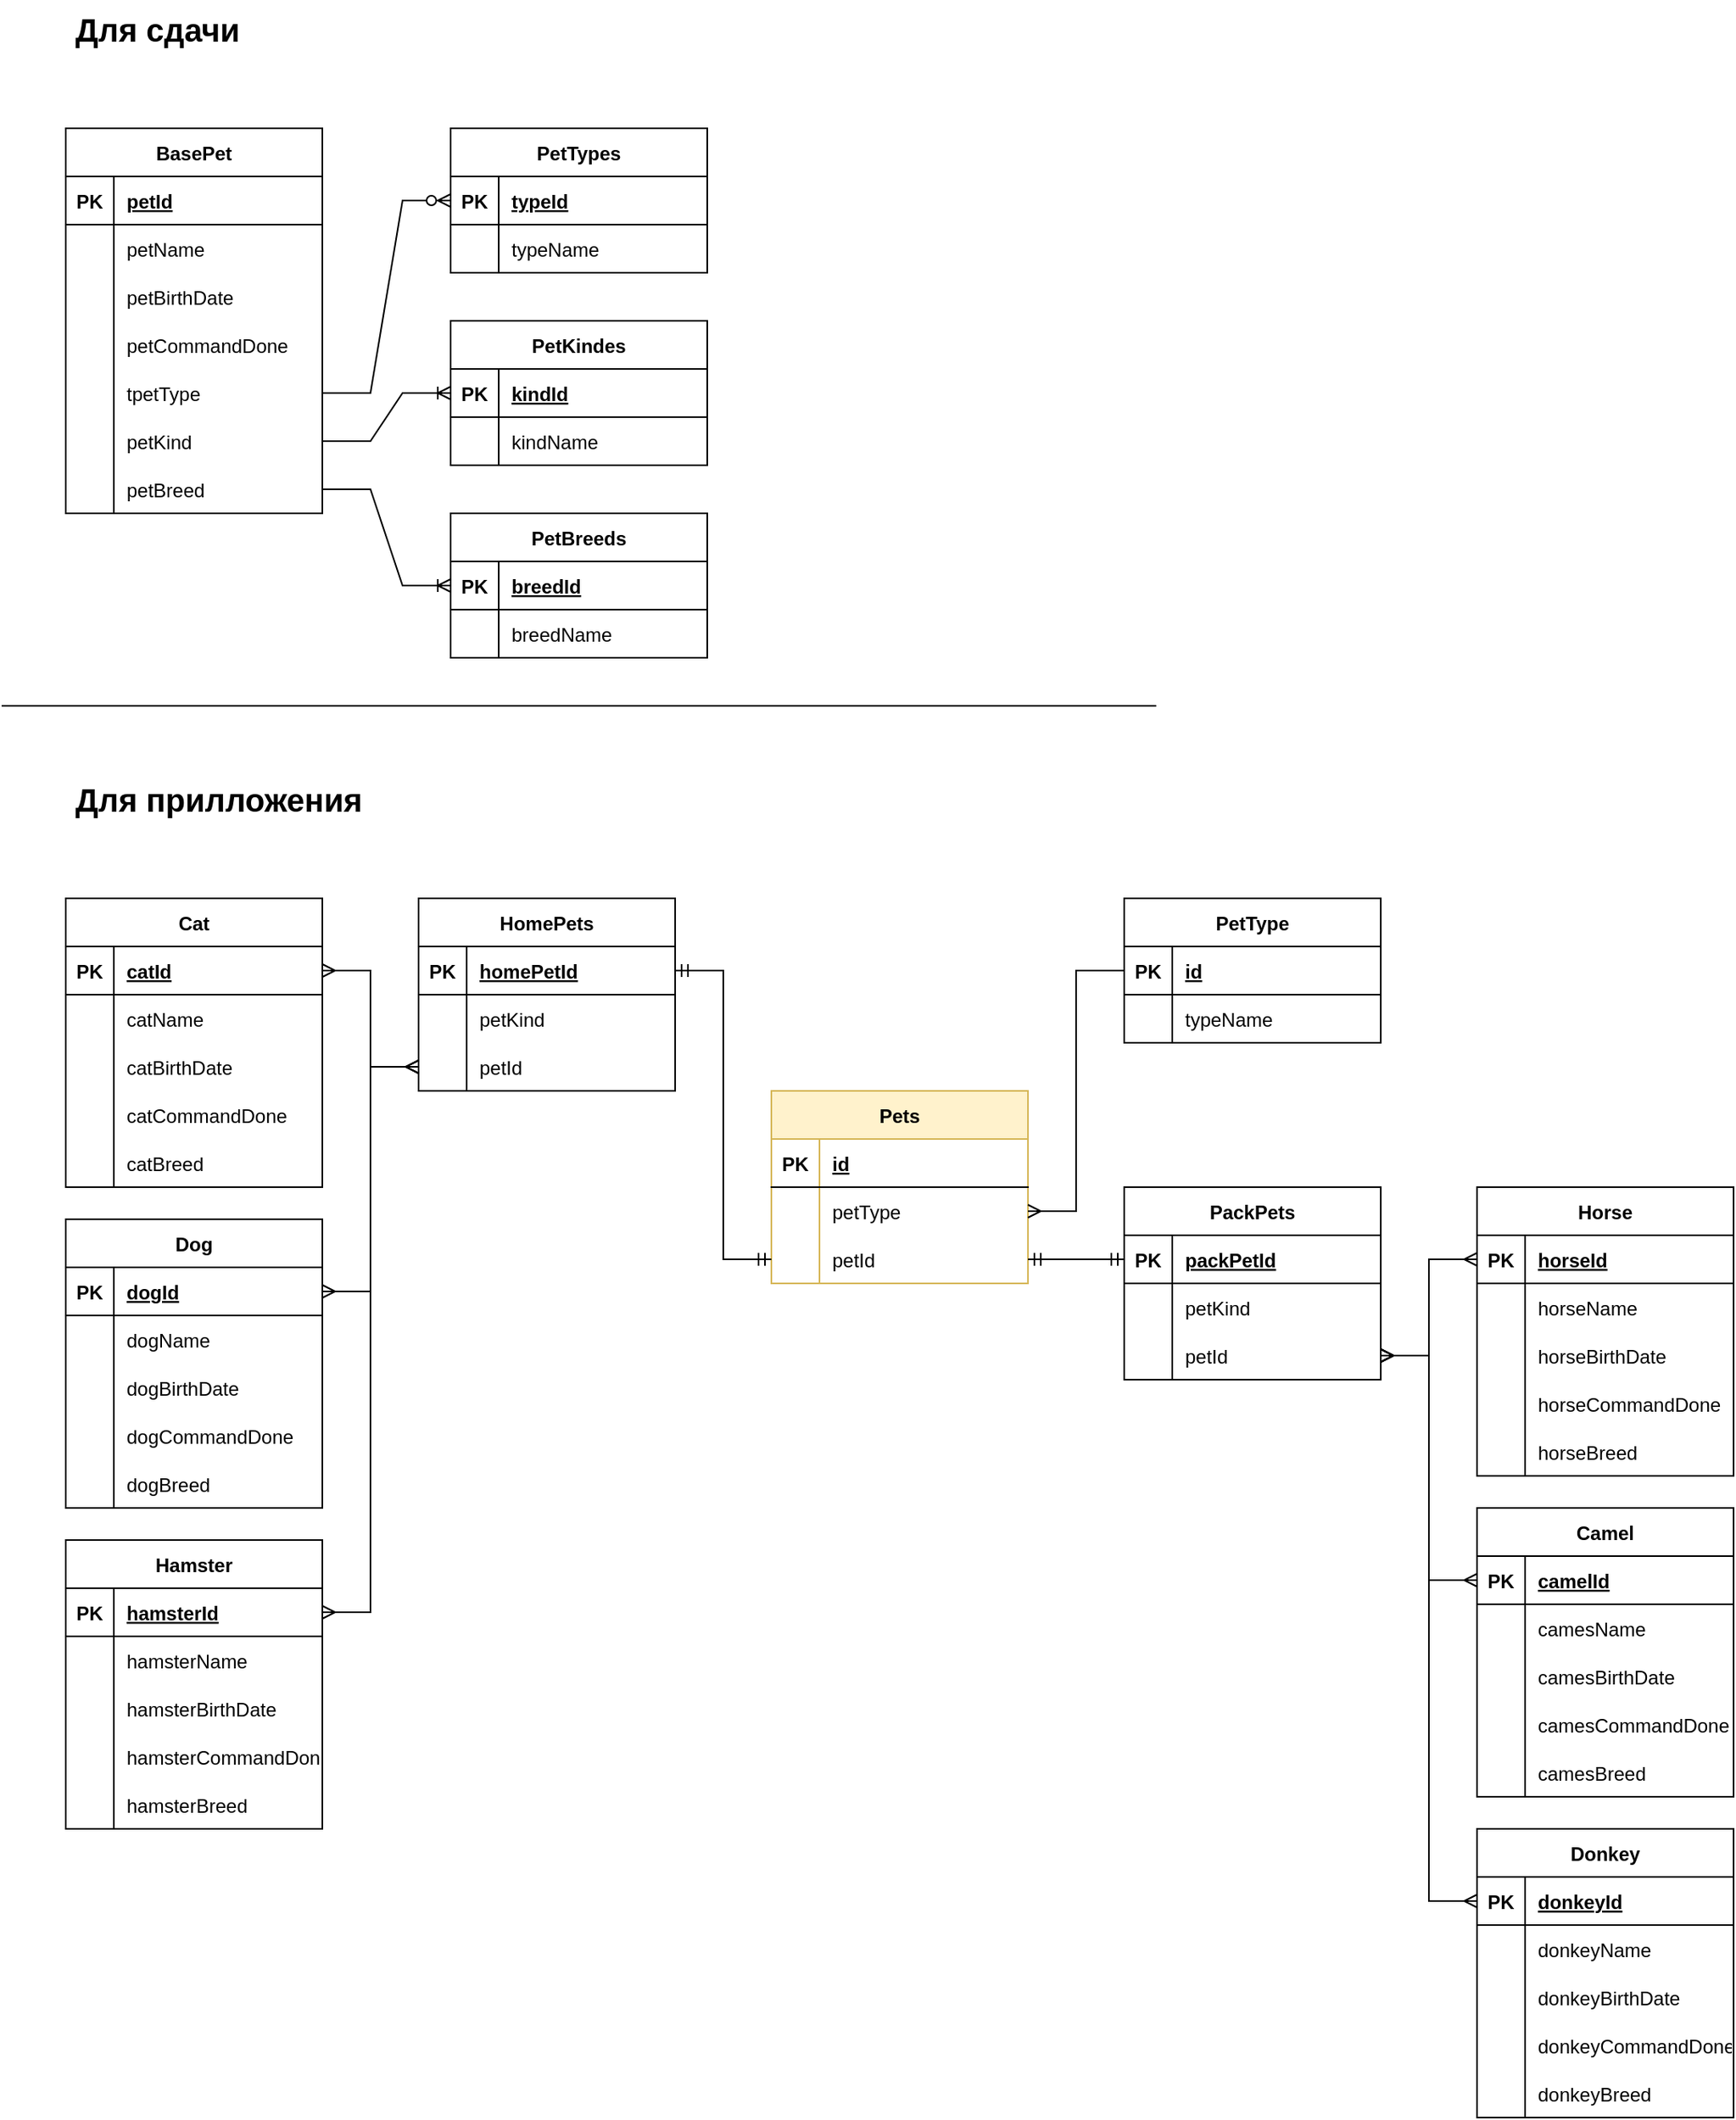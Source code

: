 <mxfile version="20.7.4" type="device"><diagram id="li5RizqGcH-oRoGI_925" name="Страница 1"><mxGraphModel dx="1219" dy="713" grid="1" gridSize="10" guides="1" tooltips="1" connect="1" arrows="1" fold="1" page="1" pageScale="1" pageWidth="827" pageHeight="1169" math="0" shadow="0"><root><mxCell id="0"/><mxCell id="1" parent="0"/><mxCell id="BdpjiWAhLt7rmtygu7W0-82" value="BasePet" style="shape=table;startSize=30;container=1;collapsible=1;childLayout=tableLayout;fixedRows=1;rowLines=0;fontStyle=1;align=center;resizeLast=1;" parent="1" vertex="1"><mxGeometry x="40" y="120" width="160" height="240" as="geometry"/></mxCell><mxCell id="BdpjiWAhLt7rmtygu7W0-83" value="" style="shape=tableRow;horizontal=0;startSize=0;swimlaneHead=0;swimlaneBody=0;fillColor=none;collapsible=0;dropTarget=0;points=[[0,0.5],[1,0.5]];portConstraint=eastwest;top=0;left=0;right=0;bottom=1;" parent="BdpjiWAhLt7rmtygu7W0-82" vertex="1"><mxGeometry y="30" width="160" height="30" as="geometry"/></mxCell><mxCell id="BdpjiWAhLt7rmtygu7W0-84" value="PK" style="shape=partialRectangle;connectable=0;fillColor=none;top=0;left=0;bottom=0;right=0;fontStyle=1;overflow=hidden;" parent="BdpjiWAhLt7rmtygu7W0-83" vertex="1"><mxGeometry width="30" height="30" as="geometry"><mxRectangle width="30" height="30" as="alternateBounds"/></mxGeometry></mxCell><mxCell id="BdpjiWAhLt7rmtygu7W0-85" value="petId" style="shape=partialRectangle;connectable=0;fillColor=none;top=0;left=0;bottom=0;right=0;align=left;spacingLeft=6;fontStyle=5;overflow=hidden;" parent="BdpjiWAhLt7rmtygu7W0-83" vertex="1"><mxGeometry x="30" width="130" height="30" as="geometry"><mxRectangle width="130" height="30" as="alternateBounds"/></mxGeometry></mxCell><mxCell id="BdpjiWAhLt7rmtygu7W0-89" value="" style="shape=tableRow;horizontal=0;startSize=0;swimlaneHead=0;swimlaneBody=0;fillColor=none;collapsible=0;dropTarget=0;points=[[0,0.5],[1,0.5]];portConstraint=eastwest;top=0;left=0;right=0;bottom=0;" parent="BdpjiWAhLt7rmtygu7W0-82" vertex="1"><mxGeometry y="60" width="160" height="30" as="geometry"/></mxCell><mxCell id="BdpjiWAhLt7rmtygu7W0-90" value="" style="shape=partialRectangle;connectable=0;fillColor=none;top=0;left=0;bottom=0;right=0;editable=1;overflow=hidden;" parent="BdpjiWAhLt7rmtygu7W0-89" vertex="1"><mxGeometry width="30" height="30" as="geometry"><mxRectangle width="30" height="30" as="alternateBounds"/></mxGeometry></mxCell><mxCell id="BdpjiWAhLt7rmtygu7W0-91" value="petName" style="shape=partialRectangle;connectable=0;fillColor=none;top=0;left=0;bottom=0;right=0;align=left;spacingLeft=6;overflow=hidden;" parent="BdpjiWAhLt7rmtygu7W0-89" vertex="1"><mxGeometry x="30" width="130" height="30" as="geometry"><mxRectangle width="130" height="30" as="alternateBounds"/></mxGeometry></mxCell><mxCell id="BdpjiWAhLt7rmtygu7W0-92" value="" style="shape=tableRow;horizontal=0;startSize=0;swimlaneHead=0;swimlaneBody=0;fillColor=none;collapsible=0;dropTarget=0;points=[[0,0.5],[1,0.5]];portConstraint=eastwest;top=0;left=0;right=0;bottom=0;" parent="BdpjiWAhLt7rmtygu7W0-82" vertex="1"><mxGeometry y="90" width="160" height="30" as="geometry"/></mxCell><mxCell id="BdpjiWAhLt7rmtygu7W0-93" value="" style="shape=partialRectangle;connectable=0;fillColor=none;top=0;left=0;bottom=0;right=0;editable=1;overflow=hidden;" parent="BdpjiWAhLt7rmtygu7W0-92" vertex="1"><mxGeometry width="30" height="30" as="geometry"><mxRectangle width="30" height="30" as="alternateBounds"/></mxGeometry></mxCell><mxCell id="BdpjiWAhLt7rmtygu7W0-94" value="petBirthDate" style="shape=partialRectangle;connectable=0;fillColor=none;top=0;left=0;bottom=0;right=0;align=left;spacingLeft=6;overflow=hidden;" parent="BdpjiWAhLt7rmtygu7W0-92" vertex="1"><mxGeometry x="30" width="130" height="30" as="geometry"><mxRectangle width="130" height="30" as="alternateBounds"/></mxGeometry></mxCell><mxCell id="BdpjiWAhLt7rmtygu7W0-95" style="shape=tableRow;horizontal=0;startSize=0;swimlaneHead=0;swimlaneBody=0;fillColor=none;collapsible=0;dropTarget=0;points=[[0,0.5],[1,0.5]];portConstraint=eastwest;top=0;left=0;right=0;bottom=0;" parent="BdpjiWAhLt7rmtygu7W0-82" vertex="1"><mxGeometry y="120" width="160" height="30" as="geometry"/></mxCell><mxCell id="BdpjiWAhLt7rmtygu7W0-96" style="shape=partialRectangle;connectable=0;fillColor=none;top=0;left=0;bottom=0;right=0;editable=1;overflow=hidden;" parent="BdpjiWAhLt7rmtygu7W0-95" vertex="1"><mxGeometry width="30" height="30" as="geometry"><mxRectangle width="30" height="30" as="alternateBounds"/></mxGeometry></mxCell><mxCell id="BdpjiWAhLt7rmtygu7W0-97" value="petCommandDone" style="shape=partialRectangle;connectable=0;fillColor=none;top=0;left=0;bottom=0;right=0;align=left;spacingLeft=6;overflow=hidden;" parent="BdpjiWAhLt7rmtygu7W0-95" vertex="1"><mxGeometry x="30" width="130" height="30" as="geometry"><mxRectangle width="130" height="30" as="alternateBounds"/></mxGeometry></mxCell><mxCell id="BdpjiWAhLt7rmtygu7W0-120" style="shape=tableRow;horizontal=0;startSize=0;swimlaneHead=0;swimlaneBody=0;fillColor=none;collapsible=0;dropTarget=0;points=[[0,0.5],[1,0.5]];portConstraint=eastwest;top=0;left=0;right=0;bottom=0;" parent="BdpjiWAhLt7rmtygu7W0-82" vertex="1"><mxGeometry y="150" width="160" height="30" as="geometry"/></mxCell><mxCell id="BdpjiWAhLt7rmtygu7W0-121" style="shape=partialRectangle;connectable=0;fillColor=none;top=0;left=0;bottom=0;right=0;editable=1;overflow=hidden;" parent="BdpjiWAhLt7rmtygu7W0-120" vertex="1"><mxGeometry width="30" height="30" as="geometry"><mxRectangle width="30" height="30" as="alternateBounds"/></mxGeometry></mxCell><mxCell id="BdpjiWAhLt7rmtygu7W0-122" value="tpetType" style="shape=partialRectangle;connectable=0;fillColor=none;top=0;left=0;bottom=0;right=0;align=left;spacingLeft=6;overflow=hidden;" parent="BdpjiWAhLt7rmtygu7W0-120" vertex="1"><mxGeometry x="30" width="130" height="30" as="geometry"><mxRectangle width="130" height="30" as="alternateBounds"/></mxGeometry></mxCell><mxCell id="BdpjiWAhLt7rmtygu7W0-129" style="shape=tableRow;horizontal=0;startSize=0;swimlaneHead=0;swimlaneBody=0;fillColor=none;collapsible=0;dropTarget=0;points=[[0,0.5],[1,0.5]];portConstraint=eastwest;top=0;left=0;right=0;bottom=0;" parent="BdpjiWAhLt7rmtygu7W0-82" vertex="1"><mxGeometry y="180" width="160" height="30" as="geometry"/></mxCell><mxCell id="BdpjiWAhLt7rmtygu7W0-130" style="shape=partialRectangle;connectable=0;fillColor=none;top=0;left=0;bottom=0;right=0;editable=1;overflow=hidden;" parent="BdpjiWAhLt7rmtygu7W0-129" vertex="1"><mxGeometry width="30" height="30" as="geometry"><mxRectangle width="30" height="30" as="alternateBounds"/></mxGeometry></mxCell><mxCell id="BdpjiWAhLt7rmtygu7W0-131" value="petKind" style="shape=partialRectangle;connectable=0;fillColor=none;top=0;left=0;bottom=0;right=0;align=left;spacingLeft=6;overflow=hidden;" parent="BdpjiWAhLt7rmtygu7W0-129" vertex="1"><mxGeometry x="30" width="130" height="30" as="geometry"><mxRectangle width="130" height="30" as="alternateBounds"/></mxGeometry></mxCell><mxCell id="BdpjiWAhLt7rmtygu7W0-132" style="shape=tableRow;horizontal=0;startSize=0;swimlaneHead=0;swimlaneBody=0;fillColor=none;collapsible=0;dropTarget=0;points=[[0,0.5],[1,0.5]];portConstraint=eastwest;top=0;left=0;right=0;bottom=0;" parent="BdpjiWAhLt7rmtygu7W0-82" vertex="1"><mxGeometry y="210" width="160" height="30" as="geometry"/></mxCell><mxCell id="BdpjiWAhLt7rmtygu7W0-133" style="shape=partialRectangle;connectable=0;fillColor=none;top=0;left=0;bottom=0;right=0;editable=1;overflow=hidden;" parent="BdpjiWAhLt7rmtygu7W0-132" vertex="1"><mxGeometry width="30" height="30" as="geometry"><mxRectangle width="30" height="30" as="alternateBounds"/></mxGeometry></mxCell><mxCell id="BdpjiWAhLt7rmtygu7W0-134" value="petBreed" style="shape=partialRectangle;connectable=0;fillColor=none;top=0;left=0;bottom=0;right=0;align=left;spacingLeft=6;overflow=hidden;" parent="BdpjiWAhLt7rmtygu7W0-132" vertex="1"><mxGeometry x="30" width="130" height="30" as="geometry"><mxRectangle width="130" height="30" as="alternateBounds"/></mxGeometry></mxCell><mxCell id="BdpjiWAhLt7rmtygu7W0-135" value="PetKindes" style="shape=table;startSize=30;container=1;collapsible=1;childLayout=tableLayout;fixedRows=1;rowLines=0;fontStyle=1;align=center;resizeLast=1;" parent="1" vertex="1"><mxGeometry x="280" y="240" width="160" height="90" as="geometry"/></mxCell><mxCell id="BdpjiWAhLt7rmtygu7W0-136" value="" style="shape=tableRow;horizontal=0;startSize=0;swimlaneHead=0;swimlaneBody=0;fillColor=none;collapsible=0;dropTarget=0;points=[[0,0.5],[1,0.5]];portConstraint=eastwest;top=0;left=0;right=0;bottom=1;" parent="BdpjiWAhLt7rmtygu7W0-135" vertex="1"><mxGeometry y="30" width="160" height="30" as="geometry"/></mxCell><mxCell id="BdpjiWAhLt7rmtygu7W0-137" value="PK" style="shape=partialRectangle;connectable=0;fillColor=none;top=0;left=0;bottom=0;right=0;fontStyle=1;overflow=hidden;" parent="BdpjiWAhLt7rmtygu7W0-136" vertex="1"><mxGeometry width="30" height="30" as="geometry"><mxRectangle width="30" height="30" as="alternateBounds"/></mxGeometry></mxCell><mxCell id="BdpjiWAhLt7rmtygu7W0-138" value="kindId" style="shape=partialRectangle;connectable=0;fillColor=none;top=0;left=0;bottom=0;right=0;align=left;spacingLeft=6;fontStyle=5;overflow=hidden;" parent="BdpjiWAhLt7rmtygu7W0-136" vertex="1"><mxGeometry x="30" width="130" height="30" as="geometry"><mxRectangle width="130" height="30" as="alternateBounds"/></mxGeometry></mxCell><mxCell id="BdpjiWAhLt7rmtygu7W0-139" value="" style="shape=tableRow;horizontal=0;startSize=0;swimlaneHead=0;swimlaneBody=0;fillColor=none;collapsible=0;dropTarget=0;points=[[0,0.5],[1,0.5]];portConstraint=eastwest;top=0;left=0;right=0;bottom=0;" parent="BdpjiWAhLt7rmtygu7W0-135" vertex="1"><mxGeometry y="60" width="160" height="30" as="geometry"/></mxCell><mxCell id="BdpjiWAhLt7rmtygu7W0-140" value="" style="shape=partialRectangle;connectable=0;fillColor=none;top=0;left=0;bottom=0;right=0;editable=1;overflow=hidden;" parent="BdpjiWAhLt7rmtygu7W0-139" vertex="1"><mxGeometry width="30" height="30" as="geometry"><mxRectangle width="30" height="30" as="alternateBounds"/></mxGeometry></mxCell><mxCell id="BdpjiWAhLt7rmtygu7W0-141" value="kindName" style="shape=partialRectangle;connectable=0;fillColor=none;top=0;left=0;bottom=0;right=0;align=left;spacingLeft=6;overflow=hidden;" parent="BdpjiWAhLt7rmtygu7W0-139" vertex="1"><mxGeometry x="30" width="130" height="30" as="geometry"><mxRectangle width="130" height="30" as="alternateBounds"/></mxGeometry></mxCell><mxCell id="BdpjiWAhLt7rmtygu7W0-157" value="PetTypes" style="shape=table;startSize=30;container=1;collapsible=1;childLayout=tableLayout;fixedRows=1;rowLines=0;fontStyle=1;align=center;resizeLast=1;" parent="1" vertex="1"><mxGeometry x="280" y="120" width="160" height="90" as="geometry"><mxRectangle x="280" y="150" width="90" height="30" as="alternateBounds"/></mxGeometry></mxCell><mxCell id="BdpjiWAhLt7rmtygu7W0-158" value="" style="shape=tableRow;horizontal=0;startSize=0;swimlaneHead=0;swimlaneBody=0;fillColor=none;collapsible=0;dropTarget=0;points=[[0,0.5],[1,0.5]];portConstraint=eastwest;top=0;left=0;right=0;bottom=1;" parent="BdpjiWAhLt7rmtygu7W0-157" vertex="1"><mxGeometry y="30" width="160" height="30" as="geometry"/></mxCell><mxCell id="BdpjiWAhLt7rmtygu7W0-159" value="PK" style="shape=partialRectangle;connectable=0;fillColor=none;top=0;left=0;bottom=0;right=0;fontStyle=1;overflow=hidden;" parent="BdpjiWAhLt7rmtygu7W0-158" vertex="1"><mxGeometry width="30" height="30" as="geometry"><mxRectangle width="30" height="30" as="alternateBounds"/></mxGeometry></mxCell><mxCell id="BdpjiWAhLt7rmtygu7W0-160" value="typeId" style="shape=partialRectangle;connectable=0;fillColor=none;top=0;left=0;bottom=0;right=0;align=left;spacingLeft=6;fontStyle=5;overflow=hidden;" parent="BdpjiWAhLt7rmtygu7W0-158" vertex="1"><mxGeometry x="30" width="130" height="30" as="geometry"><mxRectangle width="130" height="30" as="alternateBounds"/></mxGeometry></mxCell><mxCell id="BdpjiWAhLt7rmtygu7W0-161" value="" style="shape=tableRow;horizontal=0;startSize=0;swimlaneHead=0;swimlaneBody=0;fillColor=none;collapsible=0;dropTarget=0;points=[[0,0.5],[1,0.5]];portConstraint=eastwest;top=0;left=0;right=0;bottom=0;" parent="BdpjiWAhLt7rmtygu7W0-157" vertex="1"><mxGeometry y="60" width="160" height="30" as="geometry"/></mxCell><mxCell id="BdpjiWAhLt7rmtygu7W0-162" value="" style="shape=partialRectangle;connectable=0;fillColor=none;top=0;left=0;bottom=0;right=0;editable=1;overflow=hidden;" parent="BdpjiWAhLt7rmtygu7W0-161" vertex="1"><mxGeometry width="30" height="30" as="geometry"><mxRectangle width="30" height="30" as="alternateBounds"/></mxGeometry></mxCell><mxCell id="BdpjiWAhLt7rmtygu7W0-163" value="typeName" style="shape=partialRectangle;connectable=0;fillColor=none;top=0;left=0;bottom=0;right=0;align=left;spacingLeft=6;overflow=hidden;" parent="BdpjiWAhLt7rmtygu7W0-161" vertex="1"><mxGeometry x="30" width="130" height="30" as="geometry"><mxRectangle width="130" height="30" as="alternateBounds"/></mxGeometry></mxCell><mxCell id="BdpjiWAhLt7rmtygu7W0-165" value="" style="edgeStyle=entityRelationEdgeStyle;fontSize=12;html=1;endArrow=ERzeroToMany;endFill=1;rounded=0;exitX=1;exitY=0.5;exitDx=0;exitDy=0;entryX=0;entryY=0.5;entryDx=0;entryDy=0;" parent="1" source="BdpjiWAhLt7rmtygu7W0-120" target="BdpjiWAhLt7rmtygu7W0-158" edge="1"><mxGeometry width="100" height="100" relative="1" as="geometry"><mxPoint x="280" y="310" as="sourcePoint"/><mxPoint x="380" y="210" as="targetPoint"/></mxGeometry></mxCell><mxCell id="BdpjiWAhLt7rmtygu7W0-166" value="" style="edgeStyle=entityRelationEdgeStyle;fontSize=12;html=1;endArrow=ERoneToMany;rounded=0;exitX=1;exitY=0.5;exitDx=0;exitDy=0;entryX=0;entryY=0.5;entryDx=0;entryDy=0;" parent="1" source="BdpjiWAhLt7rmtygu7W0-129" target="BdpjiWAhLt7rmtygu7W0-136" edge="1"><mxGeometry width="100" height="100" relative="1" as="geometry"><mxPoint x="240" y="480" as="sourcePoint"/><mxPoint x="340" y="380" as="targetPoint"/></mxGeometry></mxCell><mxCell id="BdpjiWAhLt7rmtygu7W0-169" value="PetBreeds" style="shape=table;startSize=30;container=1;collapsible=1;childLayout=tableLayout;fixedRows=1;rowLines=0;fontStyle=1;align=center;resizeLast=1;" parent="1" vertex="1"><mxGeometry x="280" y="360" width="160" height="90" as="geometry"/></mxCell><mxCell id="BdpjiWAhLt7rmtygu7W0-170" value="" style="shape=tableRow;horizontal=0;startSize=0;swimlaneHead=0;swimlaneBody=0;fillColor=none;collapsible=0;dropTarget=0;points=[[0,0.5],[1,0.5]];portConstraint=eastwest;top=0;left=0;right=0;bottom=1;" parent="BdpjiWAhLt7rmtygu7W0-169" vertex="1"><mxGeometry y="30" width="160" height="30" as="geometry"/></mxCell><mxCell id="BdpjiWAhLt7rmtygu7W0-171" value="PK" style="shape=partialRectangle;connectable=0;fillColor=none;top=0;left=0;bottom=0;right=0;fontStyle=1;overflow=hidden;" parent="BdpjiWAhLt7rmtygu7W0-170" vertex="1"><mxGeometry width="30" height="30" as="geometry"><mxRectangle width="30" height="30" as="alternateBounds"/></mxGeometry></mxCell><mxCell id="BdpjiWAhLt7rmtygu7W0-172" value="breedId" style="shape=partialRectangle;connectable=0;fillColor=none;top=0;left=0;bottom=0;right=0;align=left;spacingLeft=6;fontStyle=5;overflow=hidden;" parent="BdpjiWAhLt7rmtygu7W0-170" vertex="1"><mxGeometry x="30" width="130" height="30" as="geometry"><mxRectangle width="130" height="30" as="alternateBounds"/></mxGeometry></mxCell><mxCell id="BdpjiWAhLt7rmtygu7W0-173" value="" style="shape=tableRow;horizontal=0;startSize=0;swimlaneHead=0;swimlaneBody=0;fillColor=none;collapsible=0;dropTarget=0;points=[[0,0.5],[1,0.5]];portConstraint=eastwest;top=0;left=0;right=0;bottom=0;" parent="BdpjiWAhLt7rmtygu7W0-169" vertex="1"><mxGeometry y="60" width="160" height="30" as="geometry"/></mxCell><mxCell id="BdpjiWAhLt7rmtygu7W0-174" value="" style="shape=partialRectangle;connectable=0;fillColor=none;top=0;left=0;bottom=0;right=0;editable=1;overflow=hidden;" parent="BdpjiWAhLt7rmtygu7W0-173" vertex="1"><mxGeometry width="30" height="30" as="geometry"><mxRectangle width="30" height="30" as="alternateBounds"/></mxGeometry></mxCell><mxCell id="BdpjiWAhLt7rmtygu7W0-175" value="breedName" style="shape=partialRectangle;connectable=0;fillColor=none;top=0;left=0;bottom=0;right=0;align=left;spacingLeft=6;overflow=hidden;" parent="BdpjiWAhLt7rmtygu7W0-173" vertex="1"><mxGeometry x="30" width="130" height="30" as="geometry"><mxRectangle width="130" height="30" as="alternateBounds"/></mxGeometry></mxCell><mxCell id="BdpjiWAhLt7rmtygu7W0-176" value="" style="edgeStyle=entityRelationEdgeStyle;fontSize=12;html=1;endArrow=ERoneToMany;rounded=0;exitX=1;exitY=0.5;exitDx=0;exitDy=0;entryX=0;entryY=0.5;entryDx=0;entryDy=0;" parent="1" source="BdpjiWAhLt7rmtygu7W0-132" target="BdpjiWAhLt7rmtygu7W0-170" edge="1"><mxGeometry width="100" height="100" relative="1" as="geometry"><mxPoint x="80" y="570" as="sourcePoint"/><mxPoint x="180" y="470" as="targetPoint"/></mxGeometry></mxCell><mxCell id="BdpjiWAhLt7rmtygu7W0-177" value="Для сдачи" style="text;strokeColor=none;fillColor=none;spacingLeft=4;spacingRight=4;overflow=hidden;rotatable=0;points=[[0,0.5],[1,0.5]];portConstraint=eastwest;fontSize=20;fontStyle=1" parent="1" vertex="1"><mxGeometry x="40" y="40" width="200" height="40" as="geometry"/></mxCell><mxCell id="BdpjiWAhLt7rmtygu7W0-178" value="Для прилложения" style="text;strokeColor=none;fillColor=none;spacingLeft=4;spacingRight=4;overflow=hidden;rotatable=0;points=[[0,0.5],[1,0.5]];portConstraint=eastwest;fontSize=20;fontStyle=1" parent="1" vertex="1"><mxGeometry x="40" y="520" width="200" height="40" as="geometry"/></mxCell><mxCell id="BdpjiWAhLt7rmtygu7W0-179" value="" style="endArrow=none;html=1;rounded=0;fontSize=20;" parent="1" edge="1"><mxGeometry relative="1" as="geometry"><mxPoint y="480" as="sourcePoint"/><mxPoint x="720" y="480" as="targetPoint"/></mxGeometry></mxCell><mxCell id="BdpjiWAhLt7rmtygu7W0-180" value="HomePets" style="shape=table;startSize=30;container=1;collapsible=1;childLayout=tableLayout;fixedRows=1;rowLines=0;fontStyle=1;align=center;resizeLast=1;" parent="1" vertex="1"><mxGeometry x="260" y="600" width="160" height="120" as="geometry"/></mxCell><mxCell id="BdpjiWAhLt7rmtygu7W0-181" value="" style="shape=tableRow;horizontal=0;startSize=0;swimlaneHead=0;swimlaneBody=0;fillColor=none;collapsible=0;dropTarget=0;points=[[0,0.5],[1,0.5]];portConstraint=eastwest;top=0;left=0;right=0;bottom=1;" parent="BdpjiWAhLt7rmtygu7W0-180" vertex="1"><mxGeometry y="30" width="160" height="30" as="geometry"/></mxCell><mxCell id="BdpjiWAhLt7rmtygu7W0-182" value="PK" style="shape=partialRectangle;connectable=0;fillColor=none;top=0;left=0;bottom=0;right=0;fontStyle=1;overflow=hidden;" parent="BdpjiWAhLt7rmtygu7W0-181" vertex="1"><mxGeometry width="30" height="30" as="geometry"><mxRectangle width="30" height="30" as="alternateBounds"/></mxGeometry></mxCell><mxCell id="BdpjiWAhLt7rmtygu7W0-183" value="homePetId" style="shape=partialRectangle;connectable=0;fillColor=none;top=0;left=0;bottom=0;right=0;align=left;spacingLeft=6;fontStyle=5;overflow=hidden;" parent="BdpjiWAhLt7rmtygu7W0-181" vertex="1"><mxGeometry x="30" width="130" height="30" as="geometry"><mxRectangle width="130" height="30" as="alternateBounds"/></mxGeometry></mxCell><mxCell id="BdpjiWAhLt7rmtygu7W0-196" style="shape=tableRow;horizontal=0;startSize=0;swimlaneHead=0;swimlaneBody=0;fillColor=none;collapsible=0;dropTarget=0;points=[[0,0.5],[1,0.5]];portConstraint=eastwest;top=0;left=0;right=0;bottom=0;" parent="BdpjiWAhLt7rmtygu7W0-180" vertex="1"><mxGeometry y="60" width="160" height="30" as="geometry"/></mxCell><mxCell id="BdpjiWAhLt7rmtygu7W0-197" style="shape=partialRectangle;connectable=0;fillColor=none;top=0;left=0;bottom=0;right=0;editable=1;overflow=hidden;" parent="BdpjiWAhLt7rmtygu7W0-196" vertex="1"><mxGeometry width="30" height="30" as="geometry"><mxRectangle width="30" height="30" as="alternateBounds"/></mxGeometry></mxCell><mxCell id="BdpjiWAhLt7rmtygu7W0-198" value="petKind" style="shape=partialRectangle;connectable=0;fillColor=none;top=0;left=0;bottom=0;right=0;align=left;spacingLeft=6;overflow=hidden;" parent="BdpjiWAhLt7rmtygu7W0-196" vertex="1"><mxGeometry x="30" width="130" height="30" as="geometry"><mxRectangle width="130" height="30" as="alternateBounds"/></mxGeometry></mxCell><mxCell id="BdpjiWAhLt7rmtygu7W0-240" style="shape=tableRow;horizontal=0;startSize=0;swimlaneHead=0;swimlaneBody=0;fillColor=none;collapsible=0;dropTarget=0;points=[[0,0.5],[1,0.5]];portConstraint=eastwest;top=0;left=0;right=0;bottom=0;" parent="BdpjiWAhLt7rmtygu7W0-180" vertex="1"><mxGeometry y="90" width="160" height="30" as="geometry"/></mxCell><mxCell id="BdpjiWAhLt7rmtygu7W0-241" style="shape=partialRectangle;connectable=0;fillColor=none;top=0;left=0;bottom=0;right=0;editable=1;overflow=hidden;" parent="BdpjiWAhLt7rmtygu7W0-240" vertex="1"><mxGeometry width="30" height="30" as="geometry"><mxRectangle width="30" height="30" as="alternateBounds"/></mxGeometry></mxCell><mxCell id="BdpjiWAhLt7rmtygu7W0-242" value="petId" style="shape=partialRectangle;connectable=0;fillColor=none;top=0;left=0;bottom=0;right=0;align=left;spacingLeft=6;overflow=hidden;" parent="BdpjiWAhLt7rmtygu7W0-240" vertex="1"><mxGeometry x="30" width="130" height="30" as="geometry"><mxRectangle width="130" height="30" as="alternateBounds"/></mxGeometry></mxCell><mxCell id="BdpjiWAhLt7rmtygu7W0-221" value="Cat" style="shape=table;startSize=30;container=1;collapsible=1;childLayout=tableLayout;fixedRows=1;rowLines=0;fontStyle=1;align=center;resizeLast=1;" parent="1" vertex="1"><mxGeometry x="40" y="600" width="160" height="180" as="geometry"/></mxCell><mxCell id="BdpjiWAhLt7rmtygu7W0-222" value="" style="shape=tableRow;horizontal=0;startSize=0;swimlaneHead=0;swimlaneBody=0;fillColor=none;collapsible=0;dropTarget=0;points=[[0,0.5],[1,0.5]];portConstraint=eastwest;top=0;left=0;right=0;bottom=1;" parent="BdpjiWAhLt7rmtygu7W0-221" vertex="1"><mxGeometry y="30" width="160" height="30" as="geometry"/></mxCell><mxCell id="BdpjiWAhLt7rmtygu7W0-223" value="PK" style="shape=partialRectangle;connectable=0;fillColor=none;top=0;left=0;bottom=0;right=0;fontStyle=1;overflow=hidden;" parent="BdpjiWAhLt7rmtygu7W0-222" vertex="1"><mxGeometry width="30" height="30" as="geometry"><mxRectangle width="30" height="30" as="alternateBounds"/></mxGeometry></mxCell><mxCell id="BdpjiWAhLt7rmtygu7W0-224" value="catId" style="shape=partialRectangle;connectable=0;fillColor=none;top=0;left=0;bottom=0;right=0;align=left;spacingLeft=6;fontStyle=5;overflow=hidden;" parent="BdpjiWAhLt7rmtygu7W0-222" vertex="1"><mxGeometry x="30" width="130" height="30" as="geometry"><mxRectangle width="130" height="30" as="alternateBounds"/></mxGeometry></mxCell><mxCell id="BdpjiWAhLt7rmtygu7W0-225" value="" style="shape=tableRow;horizontal=0;startSize=0;swimlaneHead=0;swimlaneBody=0;fillColor=none;collapsible=0;dropTarget=0;points=[[0,0.5],[1,0.5]];portConstraint=eastwest;top=0;left=0;right=0;bottom=0;" parent="BdpjiWAhLt7rmtygu7W0-221" vertex="1"><mxGeometry y="60" width="160" height="30" as="geometry"/></mxCell><mxCell id="BdpjiWAhLt7rmtygu7W0-226" value="" style="shape=partialRectangle;connectable=0;fillColor=none;top=0;left=0;bottom=0;right=0;editable=1;overflow=hidden;" parent="BdpjiWAhLt7rmtygu7W0-225" vertex="1"><mxGeometry width="30" height="30" as="geometry"><mxRectangle width="30" height="30" as="alternateBounds"/></mxGeometry></mxCell><mxCell id="BdpjiWAhLt7rmtygu7W0-227" value="catName" style="shape=partialRectangle;connectable=0;fillColor=none;top=0;left=0;bottom=0;right=0;align=left;spacingLeft=6;overflow=hidden;" parent="BdpjiWAhLt7rmtygu7W0-225" vertex="1"><mxGeometry x="30" width="130" height="30" as="geometry"><mxRectangle width="130" height="30" as="alternateBounds"/></mxGeometry></mxCell><mxCell id="BdpjiWAhLt7rmtygu7W0-228" value="" style="shape=tableRow;horizontal=0;startSize=0;swimlaneHead=0;swimlaneBody=0;fillColor=none;collapsible=0;dropTarget=0;points=[[0,0.5],[1,0.5]];portConstraint=eastwest;top=0;left=0;right=0;bottom=0;" parent="BdpjiWAhLt7rmtygu7W0-221" vertex="1"><mxGeometry y="90" width="160" height="30" as="geometry"/></mxCell><mxCell id="BdpjiWAhLt7rmtygu7W0-229" value="" style="shape=partialRectangle;connectable=0;fillColor=none;top=0;left=0;bottom=0;right=0;editable=1;overflow=hidden;" parent="BdpjiWAhLt7rmtygu7W0-228" vertex="1"><mxGeometry width="30" height="30" as="geometry"><mxRectangle width="30" height="30" as="alternateBounds"/></mxGeometry></mxCell><mxCell id="BdpjiWAhLt7rmtygu7W0-230" value="catBirthDate" style="shape=partialRectangle;connectable=0;fillColor=none;top=0;left=0;bottom=0;right=0;align=left;spacingLeft=6;overflow=hidden;" parent="BdpjiWAhLt7rmtygu7W0-228" vertex="1"><mxGeometry x="30" width="130" height="30" as="geometry"><mxRectangle width="130" height="30" as="alternateBounds"/></mxGeometry></mxCell><mxCell id="BdpjiWAhLt7rmtygu7W0-231" style="shape=tableRow;horizontal=0;startSize=0;swimlaneHead=0;swimlaneBody=0;fillColor=none;collapsible=0;dropTarget=0;points=[[0,0.5],[1,0.5]];portConstraint=eastwest;top=0;left=0;right=0;bottom=0;" parent="BdpjiWAhLt7rmtygu7W0-221" vertex="1"><mxGeometry y="120" width="160" height="30" as="geometry"/></mxCell><mxCell id="BdpjiWAhLt7rmtygu7W0-232" style="shape=partialRectangle;connectable=0;fillColor=none;top=0;left=0;bottom=0;right=0;editable=1;overflow=hidden;" parent="BdpjiWAhLt7rmtygu7W0-231" vertex="1"><mxGeometry width="30" height="30" as="geometry"><mxRectangle width="30" height="30" as="alternateBounds"/></mxGeometry></mxCell><mxCell id="BdpjiWAhLt7rmtygu7W0-233" value="catCommandDone" style="shape=partialRectangle;connectable=0;fillColor=none;top=0;left=0;bottom=0;right=0;align=left;spacingLeft=6;overflow=hidden;" parent="BdpjiWAhLt7rmtygu7W0-231" vertex="1"><mxGeometry x="30" width="130" height="30" as="geometry"><mxRectangle width="130" height="30" as="alternateBounds"/></mxGeometry></mxCell><mxCell id="BdpjiWAhLt7rmtygu7W0-234" style="shape=tableRow;horizontal=0;startSize=0;swimlaneHead=0;swimlaneBody=0;fillColor=none;collapsible=0;dropTarget=0;points=[[0,0.5],[1,0.5]];portConstraint=eastwest;top=0;left=0;right=0;bottom=0;" parent="BdpjiWAhLt7rmtygu7W0-221" vertex="1"><mxGeometry y="150" width="160" height="30" as="geometry"/></mxCell><mxCell id="BdpjiWAhLt7rmtygu7W0-235" style="shape=partialRectangle;connectable=0;fillColor=none;top=0;left=0;bottom=0;right=0;editable=1;overflow=hidden;" parent="BdpjiWAhLt7rmtygu7W0-234" vertex="1"><mxGeometry width="30" height="30" as="geometry"><mxRectangle width="30" height="30" as="alternateBounds"/></mxGeometry></mxCell><mxCell id="BdpjiWAhLt7rmtygu7W0-236" value="catBreed" style="shape=partialRectangle;connectable=0;fillColor=none;top=0;left=0;bottom=0;right=0;align=left;spacingLeft=6;overflow=hidden;" parent="BdpjiWAhLt7rmtygu7W0-234" vertex="1"><mxGeometry x="30" width="130" height="30" as="geometry"><mxRectangle width="130" height="30" as="alternateBounds"/></mxGeometry></mxCell><mxCell id="BdpjiWAhLt7rmtygu7W0-244" value="Dog" style="shape=table;startSize=30;container=1;collapsible=1;childLayout=tableLayout;fixedRows=1;rowLines=0;fontStyle=1;align=center;resizeLast=1;" parent="1" vertex="1"><mxGeometry x="40" y="800" width="160" height="180" as="geometry"/></mxCell><mxCell id="BdpjiWAhLt7rmtygu7W0-245" value="" style="shape=tableRow;horizontal=0;startSize=0;swimlaneHead=0;swimlaneBody=0;fillColor=none;collapsible=0;dropTarget=0;points=[[0,0.5],[1,0.5]];portConstraint=eastwest;top=0;left=0;right=0;bottom=1;" parent="BdpjiWAhLt7rmtygu7W0-244" vertex="1"><mxGeometry y="30" width="160" height="30" as="geometry"/></mxCell><mxCell id="BdpjiWAhLt7rmtygu7W0-246" value="PK" style="shape=partialRectangle;connectable=0;fillColor=none;top=0;left=0;bottom=0;right=0;fontStyle=1;overflow=hidden;" parent="BdpjiWAhLt7rmtygu7W0-245" vertex="1"><mxGeometry width="30" height="30" as="geometry"><mxRectangle width="30" height="30" as="alternateBounds"/></mxGeometry></mxCell><mxCell id="BdpjiWAhLt7rmtygu7W0-247" value="dogId" style="shape=partialRectangle;connectable=0;fillColor=none;top=0;left=0;bottom=0;right=0;align=left;spacingLeft=6;fontStyle=5;overflow=hidden;" parent="BdpjiWAhLt7rmtygu7W0-245" vertex="1"><mxGeometry x="30" width="130" height="30" as="geometry"><mxRectangle width="130" height="30" as="alternateBounds"/></mxGeometry></mxCell><mxCell id="BdpjiWAhLt7rmtygu7W0-248" value="" style="shape=tableRow;horizontal=0;startSize=0;swimlaneHead=0;swimlaneBody=0;fillColor=none;collapsible=0;dropTarget=0;points=[[0,0.5],[1,0.5]];portConstraint=eastwest;top=0;left=0;right=0;bottom=0;" parent="BdpjiWAhLt7rmtygu7W0-244" vertex="1"><mxGeometry y="60" width="160" height="30" as="geometry"/></mxCell><mxCell id="BdpjiWAhLt7rmtygu7W0-249" value="" style="shape=partialRectangle;connectable=0;fillColor=none;top=0;left=0;bottom=0;right=0;editable=1;overflow=hidden;" parent="BdpjiWAhLt7rmtygu7W0-248" vertex="1"><mxGeometry width="30" height="30" as="geometry"><mxRectangle width="30" height="30" as="alternateBounds"/></mxGeometry></mxCell><mxCell id="BdpjiWAhLt7rmtygu7W0-250" value="dogName" style="shape=partialRectangle;connectable=0;fillColor=none;top=0;left=0;bottom=0;right=0;align=left;spacingLeft=6;overflow=hidden;" parent="BdpjiWAhLt7rmtygu7W0-248" vertex="1"><mxGeometry x="30" width="130" height="30" as="geometry"><mxRectangle width="130" height="30" as="alternateBounds"/></mxGeometry></mxCell><mxCell id="BdpjiWAhLt7rmtygu7W0-251" value="" style="shape=tableRow;horizontal=0;startSize=0;swimlaneHead=0;swimlaneBody=0;fillColor=none;collapsible=0;dropTarget=0;points=[[0,0.5],[1,0.5]];portConstraint=eastwest;top=0;left=0;right=0;bottom=0;" parent="BdpjiWAhLt7rmtygu7W0-244" vertex="1"><mxGeometry y="90" width="160" height="30" as="geometry"/></mxCell><mxCell id="BdpjiWAhLt7rmtygu7W0-252" value="" style="shape=partialRectangle;connectable=0;fillColor=none;top=0;left=0;bottom=0;right=0;editable=1;overflow=hidden;" parent="BdpjiWAhLt7rmtygu7W0-251" vertex="1"><mxGeometry width="30" height="30" as="geometry"><mxRectangle width="30" height="30" as="alternateBounds"/></mxGeometry></mxCell><mxCell id="BdpjiWAhLt7rmtygu7W0-253" value="dogBirthDate" style="shape=partialRectangle;connectable=0;fillColor=none;top=0;left=0;bottom=0;right=0;align=left;spacingLeft=6;overflow=hidden;" parent="BdpjiWAhLt7rmtygu7W0-251" vertex="1"><mxGeometry x="30" width="130" height="30" as="geometry"><mxRectangle width="130" height="30" as="alternateBounds"/></mxGeometry></mxCell><mxCell id="BdpjiWAhLt7rmtygu7W0-254" style="shape=tableRow;horizontal=0;startSize=0;swimlaneHead=0;swimlaneBody=0;fillColor=none;collapsible=0;dropTarget=0;points=[[0,0.5],[1,0.5]];portConstraint=eastwest;top=0;left=0;right=0;bottom=0;" parent="BdpjiWAhLt7rmtygu7W0-244" vertex="1"><mxGeometry y="120" width="160" height="30" as="geometry"/></mxCell><mxCell id="BdpjiWAhLt7rmtygu7W0-255" style="shape=partialRectangle;connectable=0;fillColor=none;top=0;left=0;bottom=0;right=0;editable=1;overflow=hidden;" parent="BdpjiWAhLt7rmtygu7W0-254" vertex="1"><mxGeometry width="30" height="30" as="geometry"><mxRectangle width="30" height="30" as="alternateBounds"/></mxGeometry></mxCell><mxCell id="BdpjiWAhLt7rmtygu7W0-256" value="dogCommandDone" style="shape=partialRectangle;connectable=0;fillColor=none;top=0;left=0;bottom=0;right=0;align=left;spacingLeft=6;overflow=hidden;" parent="BdpjiWAhLt7rmtygu7W0-254" vertex="1"><mxGeometry x="30" width="130" height="30" as="geometry"><mxRectangle width="130" height="30" as="alternateBounds"/></mxGeometry></mxCell><mxCell id="BdpjiWAhLt7rmtygu7W0-257" style="shape=tableRow;horizontal=0;startSize=0;swimlaneHead=0;swimlaneBody=0;fillColor=none;collapsible=0;dropTarget=0;points=[[0,0.5],[1,0.5]];portConstraint=eastwest;top=0;left=0;right=0;bottom=0;" parent="BdpjiWAhLt7rmtygu7W0-244" vertex="1"><mxGeometry y="150" width="160" height="30" as="geometry"/></mxCell><mxCell id="BdpjiWAhLt7rmtygu7W0-258" style="shape=partialRectangle;connectable=0;fillColor=none;top=0;left=0;bottom=0;right=0;editable=1;overflow=hidden;" parent="BdpjiWAhLt7rmtygu7W0-257" vertex="1"><mxGeometry width="30" height="30" as="geometry"><mxRectangle width="30" height="30" as="alternateBounds"/></mxGeometry></mxCell><mxCell id="BdpjiWAhLt7rmtygu7W0-259" value="dogBreed" style="shape=partialRectangle;connectable=0;fillColor=none;top=0;left=0;bottom=0;right=0;align=left;spacingLeft=6;overflow=hidden;" parent="BdpjiWAhLt7rmtygu7W0-257" vertex="1"><mxGeometry x="30" width="130" height="30" as="geometry"><mxRectangle width="130" height="30" as="alternateBounds"/></mxGeometry></mxCell><mxCell id="BdpjiWAhLt7rmtygu7W0-261" value="Hamster" style="shape=table;startSize=30;container=1;collapsible=1;childLayout=tableLayout;fixedRows=1;rowLines=0;fontStyle=1;align=center;resizeLast=1;" parent="1" vertex="1"><mxGeometry x="40" y="1000" width="160" height="180" as="geometry"/></mxCell><mxCell id="BdpjiWAhLt7rmtygu7W0-262" value="" style="shape=tableRow;horizontal=0;startSize=0;swimlaneHead=0;swimlaneBody=0;fillColor=none;collapsible=0;dropTarget=0;points=[[0,0.5],[1,0.5]];portConstraint=eastwest;top=0;left=0;right=0;bottom=1;" parent="BdpjiWAhLt7rmtygu7W0-261" vertex="1"><mxGeometry y="30" width="160" height="30" as="geometry"/></mxCell><mxCell id="BdpjiWAhLt7rmtygu7W0-263" value="PK" style="shape=partialRectangle;connectable=0;fillColor=none;top=0;left=0;bottom=0;right=0;fontStyle=1;overflow=hidden;" parent="BdpjiWAhLt7rmtygu7W0-262" vertex="1"><mxGeometry width="30" height="30" as="geometry"><mxRectangle width="30" height="30" as="alternateBounds"/></mxGeometry></mxCell><mxCell id="BdpjiWAhLt7rmtygu7W0-264" value="hamsterId" style="shape=partialRectangle;connectable=0;fillColor=none;top=0;left=0;bottom=0;right=0;align=left;spacingLeft=6;fontStyle=5;overflow=hidden;" parent="BdpjiWAhLt7rmtygu7W0-262" vertex="1"><mxGeometry x="30" width="130" height="30" as="geometry"><mxRectangle width="130" height="30" as="alternateBounds"/></mxGeometry></mxCell><mxCell id="BdpjiWAhLt7rmtygu7W0-265" value="" style="shape=tableRow;horizontal=0;startSize=0;swimlaneHead=0;swimlaneBody=0;fillColor=none;collapsible=0;dropTarget=0;points=[[0,0.5],[1,0.5]];portConstraint=eastwest;top=0;left=0;right=0;bottom=0;" parent="BdpjiWAhLt7rmtygu7W0-261" vertex="1"><mxGeometry y="60" width="160" height="30" as="geometry"/></mxCell><mxCell id="BdpjiWAhLt7rmtygu7W0-266" value="" style="shape=partialRectangle;connectable=0;fillColor=none;top=0;left=0;bottom=0;right=0;editable=1;overflow=hidden;" parent="BdpjiWAhLt7rmtygu7W0-265" vertex="1"><mxGeometry width="30" height="30" as="geometry"><mxRectangle width="30" height="30" as="alternateBounds"/></mxGeometry></mxCell><mxCell id="BdpjiWAhLt7rmtygu7W0-267" value="hamsterName" style="shape=partialRectangle;connectable=0;fillColor=none;top=0;left=0;bottom=0;right=0;align=left;spacingLeft=6;overflow=hidden;" parent="BdpjiWAhLt7rmtygu7W0-265" vertex="1"><mxGeometry x="30" width="130" height="30" as="geometry"><mxRectangle width="130" height="30" as="alternateBounds"/></mxGeometry></mxCell><mxCell id="BdpjiWAhLt7rmtygu7W0-268" value="" style="shape=tableRow;horizontal=0;startSize=0;swimlaneHead=0;swimlaneBody=0;fillColor=none;collapsible=0;dropTarget=0;points=[[0,0.5],[1,0.5]];portConstraint=eastwest;top=0;left=0;right=0;bottom=0;" parent="BdpjiWAhLt7rmtygu7W0-261" vertex="1"><mxGeometry y="90" width="160" height="30" as="geometry"/></mxCell><mxCell id="BdpjiWAhLt7rmtygu7W0-269" value="" style="shape=partialRectangle;connectable=0;fillColor=none;top=0;left=0;bottom=0;right=0;editable=1;overflow=hidden;" parent="BdpjiWAhLt7rmtygu7W0-268" vertex="1"><mxGeometry width="30" height="30" as="geometry"><mxRectangle width="30" height="30" as="alternateBounds"/></mxGeometry></mxCell><mxCell id="BdpjiWAhLt7rmtygu7W0-270" value="hamsterBirthDate" style="shape=partialRectangle;connectable=0;fillColor=none;top=0;left=0;bottom=0;right=0;align=left;spacingLeft=6;overflow=hidden;" parent="BdpjiWAhLt7rmtygu7W0-268" vertex="1"><mxGeometry x="30" width="130" height="30" as="geometry"><mxRectangle width="130" height="30" as="alternateBounds"/></mxGeometry></mxCell><mxCell id="BdpjiWAhLt7rmtygu7W0-271" style="shape=tableRow;horizontal=0;startSize=0;swimlaneHead=0;swimlaneBody=0;fillColor=none;collapsible=0;dropTarget=0;points=[[0,0.5],[1,0.5]];portConstraint=eastwest;top=0;left=0;right=0;bottom=0;" parent="BdpjiWAhLt7rmtygu7W0-261" vertex="1"><mxGeometry y="120" width="160" height="30" as="geometry"/></mxCell><mxCell id="BdpjiWAhLt7rmtygu7W0-272" style="shape=partialRectangle;connectable=0;fillColor=none;top=0;left=0;bottom=0;right=0;editable=1;overflow=hidden;" parent="BdpjiWAhLt7rmtygu7W0-271" vertex="1"><mxGeometry width="30" height="30" as="geometry"><mxRectangle width="30" height="30" as="alternateBounds"/></mxGeometry></mxCell><mxCell id="BdpjiWAhLt7rmtygu7W0-273" value="hamsterCommandDone" style="shape=partialRectangle;connectable=0;fillColor=none;top=0;left=0;bottom=0;right=0;align=left;spacingLeft=6;overflow=hidden;" parent="BdpjiWAhLt7rmtygu7W0-271" vertex="1"><mxGeometry x="30" width="130" height="30" as="geometry"><mxRectangle width="130" height="30" as="alternateBounds"/></mxGeometry></mxCell><mxCell id="BdpjiWAhLt7rmtygu7W0-274" style="shape=tableRow;horizontal=0;startSize=0;swimlaneHead=0;swimlaneBody=0;fillColor=none;collapsible=0;dropTarget=0;points=[[0,0.5],[1,0.5]];portConstraint=eastwest;top=0;left=0;right=0;bottom=0;" parent="BdpjiWAhLt7rmtygu7W0-261" vertex="1"><mxGeometry y="150" width="160" height="30" as="geometry"/></mxCell><mxCell id="BdpjiWAhLt7rmtygu7W0-275" style="shape=partialRectangle;connectable=0;fillColor=none;top=0;left=0;bottom=0;right=0;editable=1;overflow=hidden;" parent="BdpjiWAhLt7rmtygu7W0-274" vertex="1"><mxGeometry width="30" height="30" as="geometry"><mxRectangle width="30" height="30" as="alternateBounds"/></mxGeometry></mxCell><mxCell id="BdpjiWAhLt7rmtygu7W0-276" value="hamsterBreed" style="shape=partialRectangle;connectable=0;fillColor=none;top=0;left=0;bottom=0;right=0;align=left;spacingLeft=6;overflow=hidden;" parent="BdpjiWAhLt7rmtygu7W0-274" vertex="1"><mxGeometry x="30" width="130" height="30" as="geometry"><mxRectangle width="130" height="30" as="alternateBounds"/></mxGeometry></mxCell><mxCell id="BdpjiWAhLt7rmtygu7W0-279" value="PackPets" style="shape=table;startSize=30;container=1;collapsible=1;childLayout=tableLayout;fixedRows=1;rowLines=0;fontStyle=1;align=center;resizeLast=1;" parent="1" vertex="1"><mxGeometry x="700" y="780" width="160" height="120" as="geometry"/></mxCell><mxCell id="BdpjiWAhLt7rmtygu7W0-280" value="" style="shape=tableRow;horizontal=0;startSize=0;swimlaneHead=0;swimlaneBody=0;fillColor=none;collapsible=0;dropTarget=0;points=[[0,0.5],[1,0.5]];portConstraint=eastwest;top=0;left=0;right=0;bottom=1;" parent="BdpjiWAhLt7rmtygu7W0-279" vertex="1"><mxGeometry y="30" width="160" height="30" as="geometry"/></mxCell><mxCell id="BdpjiWAhLt7rmtygu7W0-281" value="PK" style="shape=partialRectangle;connectable=0;fillColor=none;top=0;left=0;bottom=0;right=0;fontStyle=1;overflow=hidden;" parent="BdpjiWAhLt7rmtygu7W0-280" vertex="1"><mxGeometry width="30" height="30" as="geometry"><mxRectangle width="30" height="30" as="alternateBounds"/></mxGeometry></mxCell><mxCell id="BdpjiWAhLt7rmtygu7W0-282" value="packPetId" style="shape=partialRectangle;connectable=0;fillColor=none;top=0;left=0;bottom=0;right=0;align=left;spacingLeft=6;fontStyle=5;overflow=hidden;" parent="BdpjiWAhLt7rmtygu7W0-280" vertex="1"><mxGeometry x="30" width="130" height="30" as="geometry"><mxRectangle width="130" height="30" as="alternateBounds"/></mxGeometry></mxCell><mxCell id="BdpjiWAhLt7rmtygu7W0-283" style="shape=tableRow;horizontal=0;startSize=0;swimlaneHead=0;swimlaneBody=0;fillColor=none;collapsible=0;dropTarget=0;points=[[0,0.5],[1,0.5]];portConstraint=eastwest;top=0;left=0;right=0;bottom=0;" parent="BdpjiWAhLt7rmtygu7W0-279" vertex="1"><mxGeometry y="60" width="160" height="30" as="geometry"/></mxCell><mxCell id="BdpjiWAhLt7rmtygu7W0-284" style="shape=partialRectangle;connectable=0;fillColor=none;top=0;left=0;bottom=0;right=0;editable=1;overflow=hidden;" parent="BdpjiWAhLt7rmtygu7W0-283" vertex="1"><mxGeometry width="30" height="30" as="geometry"><mxRectangle width="30" height="30" as="alternateBounds"/></mxGeometry></mxCell><mxCell id="BdpjiWAhLt7rmtygu7W0-285" value="petKind" style="shape=partialRectangle;connectable=0;fillColor=none;top=0;left=0;bottom=0;right=0;align=left;spacingLeft=6;overflow=hidden;" parent="BdpjiWAhLt7rmtygu7W0-283" vertex="1"><mxGeometry x="30" width="130" height="30" as="geometry"><mxRectangle width="130" height="30" as="alternateBounds"/></mxGeometry></mxCell><mxCell id="BdpjiWAhLt7rmtygu7W0-286" style="shape=tableRow;horizontal=0;startSize=0;swimlaneHead=0;swimlaneBody=0;fillColor=none;collapsible=0;dropTarget=0;points=[[0,0.5],[1,0.5]];portConstraint=eastwest;top=0;left=0;right=0;bottom=0;" parent="BdpjiWAhLt7rmtygu7W0-279" vertex="1"><mxGeometry y="90" width="160" height="30" as="geometry"/></mxCell><mxCell id="BdpjiWAhLt7rmtygu7W0-287" style="shape=partialRectangle;connectable=0;fillColor=none;top=0;left=0;bottom=0;right=0;editable=1;overflow=hidden;" parent="BdpjiWAhLt7rmtygu7W0-286" vertex="1"><mxGeometry width="30" height="30" as="geometry"><mxRectangle width="30" height="30" as="alternateBounds"/></mxGeometry></mxCell><mxCell id="BdpjiWAhLt7rmtygu7W0-288" value="petId" style="shape=partialRectangle;connectable=0;fillColor=none;top=0;left=0;bottom=0;right=0;align=left;spacingLeft=6;overflow=hidden;" parent="BdpjiWAhLt7rmtygu7W0-286" vertex="1"><mxGeometry x="30" width="130" height="30" as="geometry"><mxRectangle width="130" height="30" as="alternateBounds"/></mxGeometry></mxCell><mxCell id="BdpjiWAhLt7rmtygu7W0-289" value="Horse" style="shape=table;startSize=30;container=1;collapsible=1;childLayout=tableLayout;fixedRows=1;rowLines=0;fontStyle=1;align=center;resizeLast=1;" parent="1" vertex="1"><mxGeometry x="920" y="780" width="160" height="180" as="geometry"/></mxCell><mxCell id="BdpjiWAhLt7rmtygu7W0-290" value="" style="shape=tableRow;horizontal=0;startSize=0;swimlaneHead=0;swimlaneBody=0;fillColor=none;collapsible=0;dropTarget=0;points=[[0,0.5],[1,0.5]];portConstraint=eastwest;top=0;left=0;right=0;bottom=1;" parent="BdpjiWAhLt7rmtygu7W0-289" vertex="1"><mxGeometry y="30" width="160" height="30" as="geometry"/></mxCell><mxCell id="BdpjiWAhLt7rmtygu7W0-291" value="PK" style="shape=partialRectangle;connectable=0;fillColor=none;top=0;left=0;bottom=0;right=0;fontStyle=1;overflow=hidden;" parent="BdpjiWAhLt7rmtygu7W0-290" vertex="1"><mxGeometry width="30" height="30" as="geometry"><mxRectangle width="30" height="30" as="alternateBounds"/></mxGeometry></mxCell><mxCell id="BdpjiWAhLt7rmtygu7W0-292" value="horseId" style="shape=partialRectangle;connectable=0;fillColor=none;top=0;left=0;bottom=0;right=0;align=left;spacingLeft=6;fontStyle=5;overflow=hidden;" parent="BdpjiWAhLt7rmtygu7W0-290" vertex="1"><mxGeometry x="30" width="130" height="30" as="geometry"><mxRectangle width="130" height="30" as="alternateBounds"/></mxGeometry></mxCell><mxCell id="BdpjiWAhLt7rmtygu7W0-293" value="" style="shape=tableRow;horizontal=0;startSize=0;swimlaneHead=0;swimlaneBody=0;fillColor=none;collapsible=0;dropTarget=0;points=[[0,0.5],[1,0.5]];portConstraint=eastwest;top=0;left=0;right=0;bottom=0;" parent="BdpjiWAhLt7rmtygu7W0-289" vertex="1"><mxGeometry y="60" width="160" height="30" as="geometry"/></mxCell><mxCell id="BdpjiWAhLt7rmtygu7W0-294" value="" style="shape=partialRectangle;connectable=0;fillColor=none;top=0;left=0;bottom=0;right=0;editable=1;overflow=hidden;" parent="BdpjiWAhLt7rmtygu7W0-293" vertex="1"><mxGeometry width="30" height="30" as="geometry"><mxRectangle width="30" height="30" as="alternateBounds"/></mxGeometry></mxCell><mxCell id="BdpjiWAhLt7rmtygu7W0-295" value="horseName" style="shape=partialRectangle;connectable=0;fillColor=none;top=0;left=0;bottom=0;right=0;align=left;spacingLeft=6;overflow=hidden;" parent="BdpjiWAhLt7rmtygu7W0-293" vertex="1"><mxGeometry x="30" width="130" height="30" as="geometry"><mxRectangle width="130" height="30" as="alternateBounds"/></mxGeometry></mxCell><mxCell id="BdpjiWAhLt7rmtygu7W0-296" value="" style="shape=tableRow;horizontal=0;startSize=0;swimlaneHead=0;swimlaneBody=0;fillColor=none;collapsible=0;dropTarget=0;points=[[0,0.5],[1,0.5]];portConstraint=eastwest;top=0;left=0;right=0;bottom=0;" parent="BdpjiWAhLt7rmtygu7W0-289" vertex="1"><mxGeometry y="90" width="160" height="30" as="geometry"/></mxCell><mxCell id="BdpjiWAhLt7rmtygu7W0-297" value="" style="shape=partialRectangle;connectable=0;fillColor=none;top=0;left=0;bottom=0;right=0;editable=1;overflow=hidden;" parent="BdpjiWAhLt7rmtygu7W0-296" vertex="1"><mxGeometry width="30" height="30" as="geometry"><mxRectangle width="30" height="30" as="alternateBounds"/></mxGeometry></mxCell><mxCell id="BdpjiWAhLt7rmtygu7W0-298" value="horseBirthDate" style="shape=partialRectangle;connectable=0;fillColor=none;top=0;left=0;bottom=0;right=0;align=left;spacingLeft=6;overflow=hidden;" parent="BdpjiWAhLt7rmtygu7W0-296" vertex="1"><mxGeometry x="30" width="130" height="30" as="geometry"><mxRectangle width="130" height="30" as="alternateBounds"/></mxGeometry></mxCell><mxCell id="BdpjiWAhLt7rmtygu7W0-299" style="shape=tableRow;horizontal=0;startSize=0;swimlaneHead=0;swimlaneBody=0;fillColor=none;collapsible=0;dropTarget=0;points=[[0,0.5],[1,0.5]];portConstraint=eastwest;top=0;left=0;right=0;bottom=0;" parent="BdpjiWAhLt7rmtygu7W0-289" vertex="1"><mxGeometry y="120" width="160" height="30" as="geometry"/></mxCell><mxCell id="BdpjiWAhLt7rmtygu7W0-300" style="shape=partialRectangle;connectable=0;fillColor=none;top=0;left=0;bottom=0;right=0;editable=1;overflow=hidden;" parent="BdpjiWAhLt7rmtygu7W0-299" vertex="1"><mxGeometry width="30" height="30" as="geometry"><mxRectangle width="30" height="30" as="alternateBounds"/></mxGeometry></mxCell><mxCell id="BdpjiWAhLt7rmtygu7W0-301" value="horseCommandDone" style="shape=partialRectangle;connectable=0;fillColor=none;top=0;left=0;bottom=0;right=0;align=left;spacingLeft=6;overflow=hidden;" parent="BdpjiWAhLt7rmtygu7W0-299" vertex="1"><mxGeometry x="30" width="130" height="30" as="geometry"><mxRectangle width="130" height="30" as="alternateBounds"/></mxGeometry></mxCell><mxCell id="BdpjiWAhLt7rmtygu7W0-302" style="shape=tableRow;horizontal=0;startSize=0;swimlaneHead=0;swimlaneBody=0;fillColor=none;collapsible=0;dropTarget=0;points=[[0,0.5],[1,0.5]];portConstraint=eastwest;top=0;left=0;right=0;bottom=0;" parent="BdpjiWAhLt7rmtygu7W0-289" vertex="1"><mxGeometry y="150" width="160" height="30" as="geometry"/></mxCell><mxCell id="BdpjiWAhLt7rmtygu7W0-303" style="shape=partialRectangle;connectable=0;fillColor=none;top=0;left=0;bottom=0;right=0;editable=1;overflow=hidden;" parent="BdpjiWAhLt7rmtygu7W0-302" vertex="1"><mxGeometry width="30" height="30" as="geometry"><mxRectangle width="30" height="30" as="alternateBounds"/></mxGeometry></mxCell><mxCell id="BdpjiWAhLt7rmtygu7W0-304" value="horseBreed" style="shape=partialRectangle;connectable=0;fillColor=none;top=0;left=0;bottom=0;right=0;align=left;spacingLeft=6;overflow=hidden;" parent="BdpjiWAhLt7rmtygu7W0-302" vertex="1"><mxGeometry x="30" width="130" height="30" as="geometry"><mxRectangle width="130" height="30" as="alternateBounds"/></mxGeometry></mxCell><mxCell id="BdpjiWAhLt7rmtygu7W0-305" value="" style="edgeStyle=entityRelationEdgeStyle;fontSize=12;html=1;endArrow=ERmany;startArrow=ERmany;rounded=0;exitX=1;exitY=0.5;exitDx=0;exitDy=0;entryX=0;entryY=0.5;entryDx=0;entryDy=0;" parent="1" source="BdpjiWAhLt7rmtygu7W0-286" target="BdpjiWAhLt7rmtygu7W0-290" edge="1"><mxGeometry width="100" height="100" relative="1" as="geometry"><mxPoint x="780" y="1070" as="sourcePoint"/><mxPoint x="880" y="970" as="targetPoint"/></mxGeometry></mxCell><mxCell id="BdpjiWAhLt7rmtygu7W0-306" value="Camel" style="shape=table;startSize=30;container=1;collapsible=1;childLayout=tableLayout;fixedRows=1;rowLines=0;fontStyle=1;align=center;resizeLast=1;" parent="1" vertex="1"><mxGeometry x="920" y="980" width="160" height="180" as="geometry"/></mxCell><mxCell id="BdpjiWAhLt7rmtygu7W0-307" value="" style="shape=tableRow;horizontal=0;startSize=0;swimlaneHead=0;swimlaneBody=0;fillColor=none;collapsible=0;dropTarget=0;points=[[0,0.5],[1,0.5]];portConstraint=eastwest;top=0;left=0;right=0;bottom=1;" parent="BdpjiWAhLt7rmtygu7W0-306" vertex="1"><mxGeometry y="30" width="160" height="30" as="geometry"/></mxCell><mxCell id="BdpjiWAhLt7rmtygu7W0-308" value="PK" style="shape=partialRectangle;connectable=0;fillColor=none;top=0;left=0;bottom=0;right=0;fontStyle=1;overflow=hidden;" parent="BdpjiWAhLt7rmtygu7W0-307" vertex="1"><mxGeometry width="30" height="30" as="geometry"><mxRectangle width="30" height="30" as="alternateBounds"/></mxGeometry></mxCell><mxCell id="BdpjiWAhLt7rmtygu7W0-309" value="camelId" style="shape=partialRectangle;connectable=0;fillColor=none;top=0;left=0;bottom=0;right=0;align=left;spacingLeft=6;fontStyle=5;overflow=hidden;" parent="BdpjiWAhLt7rmtygu7W0-307" vertex="1"><mxGeometry x="30" width="130" height="30" as="geometry"><mxRectangle width="130" height="30" as="alternateBounds"/></mxGeometry></mxCell><mxCell id="BdpjiWAhLt7rmtygu7W0-310" value="" style="shape=tableRow;horizontal=0;startSize=0;swimlaneHead=0;swimlaneBody=0;fillColor=none;collapsible=0;dropTarget=0;points=[[0,0.5],[1,0.5]];portConstraint=eastwest;top=0;left=0;right=0;bottom=0;" parent="BdpjiWAhLt7rmtygu7W0-306" vertex="1"><mxGeometry y="60" width="160" height="30" as="geometry"/></mxCell><mxCell id="BdpjiWAhLt7rmtygu7W0-311" value="" style="shape=partialRectangle;connectable=0;fillColor=none;top=0;left=0;bottom=0;right=0;editable=1;overflow=hidden;" parent="BdpjiWAhLt7rmtygu7W0-310" vertex="1"><mxGeometry width="30" height="30" as="geometry"><mxRectangle width="30" height="30" as="alternateBounds"/></mxGeometry></mxCell><mxCell id="BdpjiWAhLt7rmtygu7W0-312" value="camesName" style="shape=partialRectangle;connectable=0;fillColor=none;top=0;left=0;bottom=0;right=0;align=left;spacingLeft=6;overflow=hidden;" parent="BdpjiWAhLt7rmtygu7W0-310" vertex="1"><mxGeometry x="30" width="130" height="30" as="geometry"><mxRectangle width="130" height="30" as="alternateBounds"/></mxGeometry></mxCell><mxCell id="BdpjiWAhLt7rmtygu7W0-313" value="" style="shape=tableRow;horizontal=0;startSize=0;swimlaneHead=0;swimlaneBody=0;fillColor=none;collapsible=0;dropTarget=0;points=[[0,0.5],[1,0.5]];portConstraint=eastwest;top=0;left=0;right=0;bottom=0;" parent="BdpjiWAhLt7rmtygu7W0-306" vertex="1"><mxGeometry y="90" width="160" height="30" as="geometry"/></mxCell><mxCell id="BdpjiWAhLt7rmtygu7W0-314" value="" style="shape=partialRectangle;connectable=0;fillColor=none;top=0;left=0;bottom=0;right=0;editable=1;overflow=hidden;" parent="BdpjiWAhLt7rmtygu7W0-313" vertex="1"><mxGeometry width="30" height="30" as="geometry"><mxRectangle width="30" height="30" as="alternateBounds"/></mxGeometry></mxCell><mxCell id="BdpjiWAhLt7rmtygu7W0-315" value="camesBirthDate" style="shape=partialRectangle;connectable=0;fillColor=none;top=0;left=0;bottom=0;right=0;align=left;spacingLeft=6;overflow=hidden;" parent="BdpjiWAhLt7rmtygu7W0-313" vertex="1"><mxGeometry x="30" width="130" height="30" as="geometry"><mxRectangle width="130" height="30" as="alternateBounds"/></mxGeometry></mxCell><mxCell id="BdpjiWAhLt7rmtygu7W0-316" style="shape=tableRow;horizontal=0;startSize=0;swimlaneHead=0;swimlaneBody=0;fillColor=none;collapsible=0;dropTarget=0;points=[[0,0.5],[1,0.5]];portConstraint=eastwest;top=0;left=0;right=0;bottom=0;" parent="BdpjiWAhLt7rmtygu7W0-306" vertex="1"><mxGeometry y="120" width="160" height="30" as="geometry"/></mxCell><mxCell id="BdpjiWAhLt7rmtygu7W0-317" style="shape=partialRectangle;connectable=0;fillColor=none;top=0;left=0;bottom=0;right=0;editable=1;overflow=hidden;" parent="BdpjiWAhLt7rmtygu7W0-316" vertex="1"><mxGeometry width="30" height="30" as="geometry"><mxRectangle width="30" height="30" as="alternateBounds"/></mxGeometry></mxCell><mxCell id="BdpjiWAhLt7rmtygu7W0-318" value="camesCommandDone" style="shape=partialRectangle;connectable=0;fillColor=none;top=0;left=0;bottom=0;right=0;align=left;spacingLeft=6;overflow=hidden;" parent="BdpjiWAhLt7rmtygu7W0-316" vertex="1"><mxGeometry x="30" width="130" height="30" as="geometry"><mxRectangle width="130" height="30" as="alternateBounds"/></mxGeometry></mxCell><mxCell id="BdpjiWAhLt7rmtygu7W0-319" style="shape=tableRow;horizontal=0;startSize=0;swimlaneHead=0;swimlaneBody=0;fillColor=none;collapsible=0;dropTarget=0;points=[[0,0.5],[1,0.5]];portConstraint=eastwest;top=0;left=0;right=0;bottom=0;" parent="BdpjiWAhLt7rmtygu7W0-306" vertex="1"><mxGeometry y="150" width="160" height="30" as="geometry"/></mxCell><mxCell id="BdpjiWAhLt7rmtygu7W0-320" style="shape=partialRectangle;connectable=0;fillColor=none;top=0;left=0;bottom=0;right=0;editable=1;overflow=hidden;" parent="BdpjiWAhLt7rmtygu7W0-319" vertex="1"><mxGeometry width="30" height="30" as="geometry"><mxRectangle width="30" height="30" as="alternateBounds"/></mxGeometry></mxCell><mxCell id="BdpjiWAhLt7rmtygu7W0-321" value="camesBreed" style="shape=partialRectangle;connectable=0;fillColor=none;top=0;left=0;bottom=0;right=0;align=left;spacingLeft=6;overflow=hidden;" parent="BdpjiWAhLt7rmtygu7W0-319" vertex="1"><mxGeometry x="30" width="130" height="30" as="geometry"><mxRectangle width="130" height="30" as="alternateBounds"/></mxGeometry></mxCell><mxCell id="BdpjiWAhLt7rmtygu7W0-322" value="" style="edgeStyle=entityRelationEdgeStyle;fontSize=12;html=1;endArrow=ERmany;startArrow=ERmany;rounded=0;exitX=1;exitY=0.5;exitDx=0;exitDy=0;entryX=0;entryY=0.5;entryDx=0;entryDy=0;" parent="1" source="BdpjiWAhLt7rmtygu7W0-286" target="BdpjiWAhLt7rmtygu7W0-307" edge="1"><mxGeometry width="100" height="100" relative="1" as="geometry"><mxPoint x="820" y="1080" as="sourcePoint"/><mxPoint x="920" y="980" as="targetPoint"/></mxGeometry></mxCell><mxCell id="BdpjiWAhLt7rmtygu7W0-323" value="Donkey" style="shape=table;startSize=30;container=1;collapsible=1;childLayout=tableLayout;fixedRows=1;rowLines=0;fontStyle=1;align=center;resizeLast=1;" parent="1" vertex="1"><mxGeometry x="920" y="1180" width="160" height="180" as="geometry"/></mxCell><mxCell id="BdpjiWAhLt7rmtygu7W0-324" value="" style="shape=tableRow;horizontal=0;startSize=0;swimlaneHead=0;swimlaneBody=0;fillColor=none;collapsible=0;dropTarget=0;points=[[0,0.5],[1,0.5]];portConstraint=eastwest;top=0;left=0;right=0;bottom=1;" parent="BdpjiWAhLt7rmtygu7W0-323" vertex="1"><mxGeometry y="30" width="160" height="30" as="geometry"/></mxCell><mxCell id="BdpjiWAhLt7rmtygu7W0-325" value="PK" style="shape=partialRectangle;connectable=0;fillColor=none;top=0;left=0;bottom=0;right=0;fontStyle=1;overflow=hidden;" parent="BdpjiWAhLt7rmtygu7W0-324" vertex="1"><mxGeometry width="30" height="30" as="geometry"><mxRectangle width="30" height="30" as="alternateBounds"/></mxGeometry></mxCell><mxCell id="BdpjiWAhLt7rmtygu7W0-326" value="donkeyId" style="shape=partialRectangle;connectable=0;fillColor=none;top=0;left=0;bottom=0;right=0;align=left;spacingLeft=6;fontStyle=5;overflow=hidden;" parent="BdpjiWAhLt7rmtygu7W0-324" vertex="1"><mxGeometry x="30" width="130" height="30" as="geometry"><mxRectangle width="130" height="30" as="alternateBounds"/></mxGeometry></mxCell><mxCell id="BdpjiWAhLt7rmtygu7W0-327" value="" style="shape=tableRow;horizontal=0;startSize=0;swimlaneHead=0;swimlaneBody=0;fillColor=none;collapsible=0;dropTarget=0;points=[[0,0.5],[1,0.5]];portConstraint=eastwest;top=0;left=0;right=0;bottom=0;" parent="BdpjiWAhLt7rmtygu7W0-323" vertex="1"><mxGeometry y="60" width="160" height="30" as="geometry"/></mxCell><mxCell id="BdpjiWAhLt7rmtygu7W0-328" value="" style="shape=partialRectangle;connectable=0;fillColor=none;top=0;left=0;bottom=0;right=0;editable=1;overflow=hidden;" parent="BdpjiWAhLt7rmtygu7W0-327" vertex="1"><mxGeometry width="30" height="30" as="geometry"><mxRectangle width="30" height="30" as="alternateBounds"/></mxGeometry></mxCell><mxCell id="BdpjiWAhLt7rmtygu7W0-329" value="donkeyName" style="shape=partialRectangle;connectable=0;fillColor=none;top=0;left=0;bottom=0;right=0;align=left;spacingLeft=6;overflow=hidden;" parent="BdpjiWAhLt7rmtygu7W0-327" vertex="1"><mxGeometry x="30" width="130" height="30" as="geometry"><mxRectangle width="130" height="30" as="alternateBounds"/></mxGeometry></mxCell><mxCell id="BdpjiWAhLt7rmtygu7W0-330" value="" style="shape=tableRow;horizontal=0;startSize=0;swimlaneHead=0;swimlaneBody=0;fillColor=none;collapsible=0;dropTarget=0;points=[[0,0.5],[1,0.5]];portConstraint=eastwest;top=0;left=0;right=0;bottom=0;" parent="BdpjiWAhLt7rmtygu7W0-323" vertex="1"><mxGeometry y="90" width="160" height="30" as="geometry"/></mxCell><mxCell id="BdpjiWAhLt7rmtygu7W0-331" value="" style="shape=partialRectangle;connectable=0;fillColor=none;top=0;left=0;bottom=0;right=0;editable=1;overflow=hidden;" parent="BdpjiWAhLt7rmtygu7W0-330" vertex="1"><mxGeometry width="30" height="30" as="geometry"><mxRectangle width="30" height="30" as="alternateBounds"/></mxGeometry></mxCell><mxCell id="BdpjiWAhLt7rmtygu7W0-332" value="donkeyBirthDate" style="shape=partialRectangle;connectable=0;fillColor=none;top=0;left=0;bottom=0;right=0;align=left;spacingLeft=6;overflow=hidden;" parent="BdpjiWAhLt7rmtygu7W0-330" vertex="1"><mxGeometry x="30" width="130" height="30" as="geometry"><mxRectangle width="130" height="30" as="alternateBounds"/></mxGeometry></mxCell><mxCell id="BdpjiWAhLt7rmtygu7W0-333" style="shape=tableRow;horizontal=0;startSize=0;swimlaneHead=0;swimlaneBody=0;fillColor=none;collapsible=0;dropTarget=0;points=[[0,0.5],[1,0.5]];portConstraint=eastwest;top=0;left=0;right=0;bottom=0;" parent="BdpjiWAhLt7rmtygu7W0-323" vertex="1"><mxGeometry y="120" width="160" height="30" as="geometry"/></mxCell><mxCell id="BdpjiWAhLt7rmtygu7W0-334" style="shape=partialRectangle;connectable=0;fillColor=none;top=0;left=0;bottom=0;right=0;editable=1;overflow=hidden;" parent="BdpjiWAhLt7rmtygu7W0-333" vertex="1"><mxGeometry width="30" height="30" as="geometry"><mxRectangle width="30" height="30" as="alternateBounds"/></mxGeometry></mxCell><mxCell id="BdpjiWAhLt7rmtygu7W0-335" value="donkeyCommandDone" style="shape=partialRectangle;connectable=0;fillColor=none;top=0;left=0;bottom=0;right=0;align=left;spacingLeft=6;overflow=hidden;" parent="BdpjiWAhLt7rmtygu7W0-333" vertex="1"><mxGeometry x="30" width="130" height="30" as="geometry"><mxRectangle width="130" height="30" as="alternateBounds"/></mxGeometry></mxCell><mxCell id="BdpjiWAhLt7rmtygu7W0-336" style="shape=tableRow;horizontal=0;startSize=0;swimlaneHead=0;swimlaneBody=0;fillColor=none;collapsible=0;dropTarget=0;points=[[0,0.5],[1,0.5]];portConstraint=eastwest;top=0;left=0;right=0;bottom=0;" parent="BdpjiWAhLt7rmtygu7W0-323" vertex="1"><mxGeometry y="150" width="160" height="30" as="geometry"/></mxCell><mxCell id="BdpjiWAhLt7rmtygu7W0-337" style="shape=partialRectangle;connectable=0;fillColor=none;top=0;left=0;bottom=0;right=0;editable=1;overflow=hidden;" parent="BdpjiWAhLt7rmtygu7W0-336" vertex="1"><mxGeometry width="30" height="30" as="geometry"><mxRectangle width="30" height="30" as="alternateBounds"/></mxGeometry></mxCell><mxCell id="BdpjiWAhLt7rmtygu7W0-338" value="donkeyBreed" style="shape=partialRectangle;connectable=0;fillColor=none;top=0;left=0;bottom=0;right=0;align=left;spacingLeft=6;overflow=hidden;" parent="BdpjiWAhLt7rmtygu7W0-336" vertex="1"><mxGeometry x="30" width="130" height="30" as="geometry"><mxRectangle width="130" height="30" as="alternateBounds"/></mxGeometry></mxCell><mxCell id="BdpjiWAhLt7rmtygu7W0-339" value="" style="edgeStyle=entityRelationEdgeStyle;fontSize=12;html=1;endArrow=ERmany;startArrow=ERmany;rounded=0;exitX=1;exitY=0.5;exitDx=0;exitDy=0;entryX=0;entryY=0.5;entryDx=0;entryDy=0;" parent="1" source="BdpjiWAhLt7rmtygu7W0-286" target="BdpjiWAhLt7rmtygu7W0-324" edge="1"><mxGeometry width="100" height="100" relative="1" as="geometry"><mxPoint x="790" y="1190" as="sourcePoint"/><mxPoint x="890" y="1090" as="targetPoint"/></mxGeometry></mxCell><mxCell id="BdpjiWAhLt7rmtygu7W0-340" value="" style="edgeStyle=entityRelationEdgeStyle;fontSize=12;html=1;endArrow=ERmany;startArrow=ERmany;rounded=0;entryX=0;entryY=0.5;entryDx=0;entryDy=0;exitX=1;exitY=0.5;exitDx=0;exitDy=0;" parent="1" source="BdpjiWAhLt7rmtygu7W0-222" target="BdpjiWAhLt7rmtygu7W0-240" edge="1"><mxGeometry width="100" height="100" relative="1" as="geometry"><mxPoint x="310" y="1000" as="sourcePoint"/><mxPoint x="410" y="900" as="targetPoint"/></mxGeometry></mxCell><mxCell id="BdpjiWAhLt7rmtygu7W0-341" value="" style="edgeStyle=entityRelationEdgeStyle;fontSize=12;html=1;endArrow=ERmany;startArrow=ERmany;rounded=0;entryX=0;entryY=0.5;entryDx=0;entryDy=0;exitX=1;exitY=0.5;exitDx=0;exitDy=0;" parent="1" source="BdpjiWAhLt7rmtygu7W0-245" target="BdpjiWAhLt7rmtygu7W0-240" edge="1"><mxGeometry width="100" height="100" relative="1" as="geometry"><mxPoint x="320.0" y="1010" as="sourcePoint"/><mxPoint x="420.0" y="910" as="targetPoint"/></mxGeometry></mxCell><mxCell id="BdpjiWAhLt7rmtygu7W0-342" value="" style="edgeStyle=entityRelationEdgeStyle;fontSize=12;html=1;endArrow=ERmany;startArrow=ERmany;rounded=0;entryX=0;entryY=0.5;entryDx=0;entryDy=0;exitX=1;exitY=0.5;exitDx=0;exitDy=0;" parent="1" source="BdpjiWAhLt7rmtygu7W0-262" target="BdpjiWAhLt7rmtygu7W0-240" edge="1"><mxGeometry width="100" height="100" relative="1" as="geometry"><mxPoint x="330.0" y="1020" as="sourcePoint"/><mxPoint x="430.0" y="920" as="targetPoint"/></mxGeometry></mxCell><mxCell id="BdpjiWAhLt7rmtygu7W0-343" value="Pets" style="shape=table;startSize=30;container=1;collapsible=1;childLayout=tableLayout;fixedRows=1;rowLines=0;fontStyle=1;align=center;resizeLast=1;fillColor=#fff2cc;strokeColor=#d6b656;" parent="1" vertex="1"><mxGeometry x="480" y="720" width="160" height="120" as="geometry"/></mxCell><mxCell id="BdpjiWAhLt7rmtygu7W0-344" value="" style="shape=tableRow;horizontal=0;startSize=0;swimlaneHead=0;swimlaneBody=0;fillColor=none;collapsible=0;dropTarget=0;points=[[0,0.5],[1,0.5]];portConstraint=eastwest;top=0;left=0;right=0;bottom=1;" parent="BdpjiWAhLt7rmtygu7W0-343" vertex="1"><mxGeometry y="30" width="160" height="30" as="geometry"/></mxCell><mxCell id="BdpjiWAhLt7rmtygu7W0-345" value="PK" style="shape=partialRectangle;connectable=0;fillColor=none;top=0;left=0;bottom=0;right=0;fontStyle=1;overflow=hidden;" parent="BdpjiWAhLt7rmtygu7W0-344" vertex="1"><mxGeometry width="30" height="30" as="geometry"><mxRectangle width="30" height="30" as="alternateBounds"/></mxGeometry></mxCell><mxCell id="BdpjiWAhLt7rmtygu7W0-346" value="id" style="shape=partialRectangle;connectable=0;fillColor=none;top=0;left=0;bottom=0;right=0;align=left;spacingLeft=6;fontStyle=5;overflow=hidden;" parent="BdpjiWAhLt7rmtygu7W0-344" vertex="1"><mxGeometry x="30" width="130" height="30" as="geometry"><mxRectangle width="130" height="30" as="alternateBounds"/></mxGeometry></mxCell><mxCell id="BdpjiWAhLt7rmtygu7W0-347" style="shape=tableRow;horizontal=0;startSize=0;swimlaneHead=0;swimlaneBody=0;fillColor=none;collapsible=0;dropTarget=0;points=[[0,0.5],[1,0.5]];portConstraint=eastwest;top=0;left=0;right=0;bottom=0;" parent="BdpjiWAhLt7rmtygu7W0-343" vertex="1"><mxGeometry y="60" width="160" height="30" as="geometry"/></mxCell><mxCell id="BdpjiWAhLt7rmtygu7W0-348" style="shape=partialRectangle;connectable=0;fillColor=none;top=0;left=0;bottom=0;right=0;editable=1;overflow=hidden;" parent="BdpjiWAhLt7rmtygu7W0-347" vertex="1"><mxGeometry width="30" height="30" as="geometry"><mxRectangle width="30" height="30" as="alternateBounds"/></mxGeometry></mxCell><mxCell id="BdpjiWAhLt7rmtygu7W0-349" value="petType" style="shape=partialRectangle;connectable=0;fillColor=none;top=0;left=0;bottom=0;right=0;align=left;spacingLeft=6;overflow=hidden;" parent="BdpjiWAhLt7rmtygu7W0-347" vertex="1"><mxGeometry x="30" width="130" height="30" as="geometry"><mxRectangle width="130" height="30" as="alternateBounds"/></mxGeometry></mxCell><mxCell id="BdpjiWAhLt7rmtygu7W0-350" style="shape=tableRow;horizontal=0;startSize=0;swimlaneHead=0;swimlaneBody=0;fillColor=none;collapsible=0;dropTarget=0;points=[[0,0.5],[1,0.5]];portConstraint=eastwest;top=0;left=0;right=0;bottom=0;" parent="BdpjiWAhLt7rmtygu7W0-343" vertex="1"><mxGeometry y="90" width="160" height="30" as="geometry"/></mxCell><mxCell id="BdpjiWAhLt7rmtygu7W0-351" style="shape=partialRectangle;connectable=0;fillColor=none;top=0;left=0;bottom=0;right=0;editable=1;overflow=hidden;" parent="BdpjiWAhLt7rmtygu7W0-350" vertex="1"><mxGeometry width="30" height="30" as="geometry"><mxRectangle width="30" height="30" as="alternateBounds"/></mxGeometry></mxCell><mxCell id="BdpjiWAhLt7rmtygu7W0-352" value="petId" style="shape=partialRectangle;connectable=0;fillColor=none;top=0;left=0;bottom=0;right=0;align=left;spacingLeft=6;overflow=hidden;" parent="BdpjiWAhLt7rmtygu7W0-350" vertex="1"><mxGeometry x="30" width="130" height="30" as="geometry"><mxRectangle width="130" height="30" as="alternateBounds"/></mxGeometry></mxCell><mxCell id="BdpjiWAhLt7rmtygu7W0-353" value="PetType" style="shape=table;startSize=30;container=1;collapsible=1;childLayout=tableLayout;fixedRows=1;rowLines=0;fontStyle=1;align=center;resizeLast=1;" parent="1" vertex="1"><mxGeometry x="700" y="600" width="160" height="90" as="geometry"/></mxCell><mxCell id="BdpjiWAhLt7rmtygu7W0-354" value="" style="shape=tableRow;horizontal=0;startSize=0;swimlaneHead=0;swimlaneBody=0;fillColor=none;collapsible=0;dropTarget=0;points=[[0,0.5],[1,0.5]];portConstraint=eastwest;top=0;left=0;right=0;bottom=1;" parent="BdpjiWAhLt7rmtygu7W0-353" vertex="1"><mxGeometry y="30" width="160" height="30" as="geometry"/></mxCell><mxCell id="BdpjiWAhLt7rmtygu7W0-355" value="PK" style="shape=partialRectangle;connectable=0;fillColor=none;top=0;left=0;bottom=0;right=0;fontStyle=1;overflow=hidden;" parent="BdpjiWAhLt7rmtygu7W0-354" vertex="1"><mxGeometry width="30" height="30" as="geometry"><mxRectangle width="30" height="30" as="alternateBounds"/></mxGeometry></mxCell><mxCell id="BdpjiWAhLt7rmtygu7W0-356" value="id" style="shape=partialRectangle;connectable=0;fillColor=none;top=0;left=0;bottom=0;right=0;align=left;spacingLeft=6;fontStyle=5;overflow=hidden;" parent="BdpjiWAhLt7rmtygu7W0-354" vertex="1"><mxGeometry x="30" width="130" height="30" as="geometry"><mxRectangle width="130" height="30" as="alternateBounds"/></mxGeometry></mxCell><mxCell id="BdpjiWAhLt7rmtygu7W0-357" style="shape=tableRow;horizontal=0;startSize=0;swimlaneHead=0;swimlaneBody=0;fillColor=none;collapsible=0;dropTarget=0;points=[[0,0.5],[1,0.5]];portConstraint=eastwest;top=0;left=0;right=0;bottom=0;" parent="BdpjiWAhLt7rmtygu7W0-353" vertex="1"><mxGeometry y="60" width="160" height="30" as="geometry"/></mxCell><mxCell id="BdpjiWAhLt7rmtygu7W0-358" style="shape=partialRectangle;connectable=0;fillColor=none;top=0;left=0;bottom=0;right=0;editable=1;overflow=hidden;" parent="BdpjiWAhLt7rmtygu7W0-357" vertex="1"><mxGeometry width="30" height="30" as="geometry"><mxRectangle width="30" height="30" as="alternateBounds"/></mxGeometry></mxCell><mxCell id="BdpjiWAhLt7rmtygu7W0-359" value="typeName" style="shape=partialRectangle;connectable=0;fillColor=none;top=0;left=0;bottom=0;right=0;align=left;spacingLeft=6;overflow=hidden;" parent="BdpjiWAhLt7rmtygu7W0-357" vertex="1"><mxGeometry x="30" width="130" height="30" as="geometry"><mxRectangle width="130" height="30" as="alternateBounds"/></mxGeometry></mxCell><mxCell id="BdpjiWAhLt7rmtygu7W0-363" value="" style="edgeStyle=entityRelationEdgeStyle;fontSize=12;html=1;endArrow=ERmany;rounded=0;entryX=1;entryY=0.5;entryDx=0;entryDy=0;exitX=0;exitY=0.5;exitDx=0;exitDy=0;" parent="1" source="BdpjiWAhLt7rmtygu7W0-354" target="BdpjiWAhLt7rmtygu7W0-347" edge="1"><mxGeometry width="100" height="100" relative="1" as="geometry"><mxPoint x="480" y="1050" as="sourcePoint"/><mxPoint x="580" y="950" as="targetPoint"/></mxGeometry></mxCell><mxCell id="BdpjiWAhLt7rmtygu7W0-364" value="" style="edgeStyle=entityRelationEdgeStyle;fontSize=12;html=1;endArrow=ERmandOne;startArrow=ERmandOne;rounded=0;entryX=0;entryY=0.5;entryDx=0;entryDy=0;exitX=1;exitY=0.5;exitDx=0;exitDy=0;" parent="1" source="BdpjiWAhLt7rmtygu7W0-181" target="BdpjiWAhLt7rmtygu7W0-350" edge="1"><mxGeometry width="100" height="100" relative="1" as="geometry"><mxPoint x="460" y="1020" as="sourcePoint"/><mxPoint x="560" y="920" as="targetPoint"/></mxGeometry></mxCell><mxCell id="BdpjiWAhLt7rmtygu7W0-365" value="" style="edgeStyle=entityRelationEdgeStyle;fontSize=12;html=1;endArrow=ERmandOne;startArrow=ERmandOne;rounded=0;entryX=0;entryY=0.5;entryDx=0;entryDy=0;exitX=1;exitY=0.5;exitDx=0;exitDy=0;" parent="1" source="BdpjiWAhLt7rmtygu7W0-350" target="BdpjiWAhLt7rmtygu7W0-280" edge="1"><mxGeometry width="100" height="100" relative="1" as="geometry"><mxPoint x="470.0" y="1030" as="sourcePoint"/><mxPoint x="570.0" y="930" as="targetPoint"/></mxGeometry></mxCell></root></mxGraphModel></diagram></mxfile>